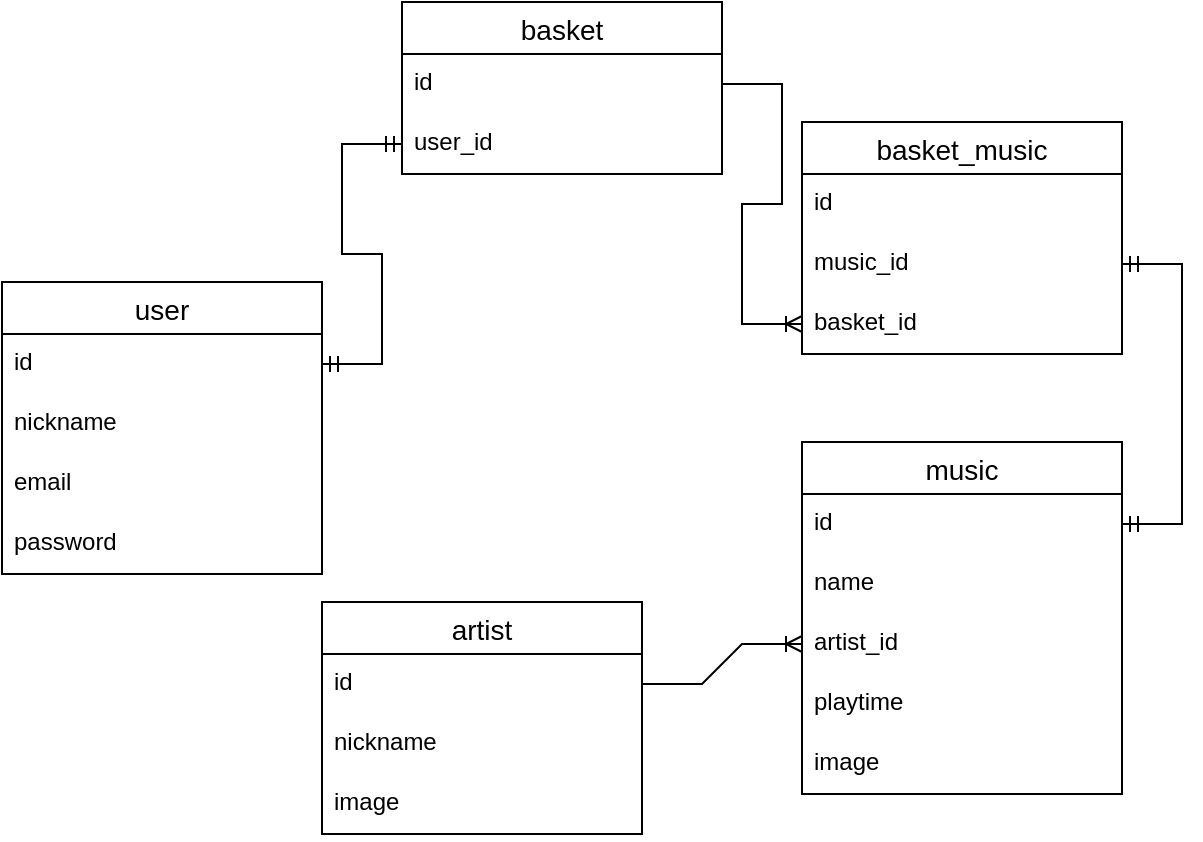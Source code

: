 <mxfile version="22.1.21" type="device" pages="3">
  <diagram name="ER-diagram" id="3unkZL-8IhZgpsCOazJp">
    <mxGraphModel dx="1674" dy="738" grid="1" gridSize="10" guides="1" tooltips="1" connect="1" arrows="1" fold="1" page="1" pageScale="1" pageWidth="827" pageHeight="1169" math="0" shadow="0">
      <root>
        <mxCell id="0" />
        <mxCell id="1" parent="0" />
        <mxCell id="4ZTIsbkgTzxM_MZQZ8D3-1" value="user" style="swimlane;fontStyle=0;childLayout=stackLayout;horizontal=1;startSize=26;horizontalStack=0;resizeParent=1;resizeParentMax=0;resizeLast=0;collapsible=1;marginBottom=0;align=center;fontSize=14;" vertex="1" parent="1">
          <mxGeometry x="80" y="200" width="160" height="146" as="geometry" />
        </mxCell>
        <mxCell id="4ZTIsbkgTzxM_MZQZ8D3-2" value="id" style="text;strokeColor=none;fillColor=none;spacingLeft=4;spacingRight=4;overflow=hidden;rotatable=0;points=[[0,0.5],[1,0.5]];portConstraint=eastwest;fontSize=12;whiteSpace=wrap;html=1;" vertex="1" parent="4ZTIsbkgTzxM_MZQZ8D3-1">
          <mxGeometry y="26" width="160" height="30" as="geometry" />
        </mxCell>
        <mxCell id="4ZTIsbkgTzxM_MZQZ8D3-3" value="nickname" style="text;strokeColor=none;fillColor=none;spacingLeft=4;spacingRight=4;overflow=hidden;rotatable=0;points=[[0,0.5],[1,0.5]];portConstraint=eastwest;fontSize=12;whiteSpace=wrap;html=1;" vertex="1" parent="4ZTIsbkgTzxM_MZQZ8D3-1">
          <mxGeometry y="56" width="160" height="30" as="geometry" />
        </mxCell>
        <mxCell id="4ZTIsbkgTzxM_MZQZ8D3-4" value="email" style="text;strokeColor=none;fillColor=none;spacingLeft=4;spacingRight=4;overflow=hidden;rotatable=0;points=[[0,0.5],[1,0.5]];portConstraint=eastwest;fontSize=12;whiteSpace=wrap;html=1;" vertex="1" parent="4ZTIsbkgTzxM_MZQZ8D3-1">
          <mxGeometry y="86" width="160" height="30" as="geometry" />
        </mxCell>
        <mxCell id="4ZTIsbkgTzxM_MZQZ8D3-5" value="password" style="text;strokeColor=none;fillColor=none;spacingLeft=4;spacingRight=4;overflow=hidden;rotatable=0;points=[[0,0.5],[1,0.5]];portConstraint=eastwest;fontSize=12;whiteSpace=wrap;html=1;" vertex="1" parent="4ZTIsbkgTzxM_MZQZ8D3-1">
          <mxGeometry y="116" width="160" height="30" as="geometry" />
        </mxCell>
        <mxCell id="4ZTIsbkgTzxM_MZQZ8D3-7" value="basket" style="swimlane;fontStyle=0;childLayout=stackLayout;horizontal=1;startSize=26;horizontalStack=0;resizeParent=1;resizeParentMax=0;resizeLast=0;collapsible=1;marginBottom=0;align=center;fontSize=14;" vertex="1" parent="1">
          <mxGeometry x="280" y="60" width="160" height="86" as="geometry" />
        </mxCell>
        <mxCell id="4ZTIsbkgTzxM_MZQZ8D3-8" value="id" style="text;strokeColor=none;fillColor=none;spacingLeft=4;spacingRight=4;overflow=hidden;rotatable=0;points=[[0,0.5],[1,0.5]];portConstraint=eastwest;fontSize=12;whiteSpace=wrap;html=1;" vertex="1" parent="4ZTIsbkgTzxM_MZQZ8D3-7">
          <mxGeometry y="26" width="160" height="30" as="geometry" />
        </mxCell>
        <mxCell id="4ZTIsbkgTzxM_MZQZ8D3-9" value="user_id" style="text;strokeColor=none;fillColor=none;spacingLeft=4;spacingRight=4;overflow=hidden;rotatable=0;points=[[0,0.5],[1,0.5]];portConstraint=eastwest;fontSize=12;whiteSpace=wrap;html=1;" vertex="1" parent="4ZTIsbkgTzxM_MZQZ8D3-7">
          <mxGeometry y="56" width="160" height="30" as="geometry" />
        </mxCell>
        <mxCell id="4ZTIsbkgTzxM_MZQZ8D3-12" value="basket_music" style="swimlane;fontStyle=0;childLayout=stackLayout;horizontal=1;startSize=26;horizontalStack=0;resizeParent=1;resizeParentMax=0;resizeLast=0;collapsible=1;marginBottom=0;align=center;fontSize=14;" vertex="1" parent="1">
          <mxGeometry x="480" y="120" width="160" height="116" as="geometry" />
        </mxCell>
        <mxCell id="4ZTIsbkgTzxM_MZQZ8D3-13" value="id" style="text;strokeColor=none;fillColor=none;spacingLeft=4;spacingRight=4;overflow=hidden;rotatable=0;points=[[0,0.5],[1,0.5]];portConstraint=eastwest;fontSize=12;whiteSpace=wrap;html=1;" vertex="1" parent="4ZTIsbkgTzxM_MZQZ8D3-12">
          <mxGeometry y="26" width="160" height="30" as="geometry" />
        </mxCell>
        <mxCell id="4ZTIsbkgTzxM_MZQZ8D3-14" value="music_id" style="text;strokeColor=none;fillColor=none;spacingLeft=4;spacingRight=4;overflow=hidden;rotatable=0;points=[[0,0.5],[1,0.5]];portConstraint=eastwest;fontSize=12;whiteSpace=wrap;html=1;" vertex="1" parent="4ZTIsbkgTzxM_MZQZ8D3-12">
          <mxGeometry y="56" width="160" height="30" as="geometry" />
        </mxCell>
        <mxCell id="4ZTIsbkgTzxM_MZQZ8D3-15" value="basket_id" style="text;strokeColor=none;fillColor=none;spacingLeft=4;spacingRight=4;overflow=hidden;rotatable=0;points=[[0,0.5],[1,0.5]];portConstraint=eastwest;fontSize=12;whiteSpace=wrap;html=1;" vertex="1" parent="4ZTIsbkgTzxM_MZQZ8D3-12">
          <mxGeometry y="86" width="160" height="30" as="geometry" />
        </mxCell>
        <mxCell id="4ZTIsbkgTzxM_MZQZ8D3-16" value="music" style="swimlane;fontStyle=0;childLayout=stackLayout;horizontal=1;startSize=26;horizontalStack=0;resizeParent=1;resizeParentMax=0;resizeLast=0;collapsible=1;marginBottom=0;align=center;fontSize=14;" vertex="1" parent="1">
          <mxGeometry x="480" y="280" width="160" height="176" as="geometry" />
        </mxCell>
        <mxCell id="4ZTIsbkgTzxM_MZQZ8D3-17" value="id" style="text;strokeColor=none;fillColor=none;spacingLeft=4;spacingRight=4;overflow=hidden;rotatable=0;points=[[0,0.5],[1,0.5]];portConstraint=eastwest;fontSize=12;whiteSpace=wrap;html=1;" vertex="1" parent="4ZTIsbkgTzxM_MZQZ8D3-16">
          <mxGeometry y="26" width="160" height="30" as="geometry" />
        </mxCell>
        <mxCell id="4ZTIsbkgTzxM_MZQZ8D3-18" value="name" style="text;strokeColor=none;fillColor=none;spacingLeft=4;spacingRight=4;overflow=hidden;rotatable=0;points=[[0,0.5],[1,0.5]];portConstraint=eastwest;fontSize=12;whiteSpace=wrap;html=1;" vertex="1" parent="4ZTIsbkgTzxM_MZQZ8D3-16">
          <mxGeometry y="56" width="160" height="30" as="geometry" />
        </mxCell>
        <mxCell id="4ZTIsbkgTzxM_MZQZ8D3-19" value="artist_id" style="text;strokeColor=none;fillColor=none;spacingLeft=4;spacingRight=4;overflow=hidden;rotatable=0;points=[[0,0.5],[1,0.5]];portConstraint=eastwest;fontSize=12;whiteSpace=wrap;html=1;" vertex="1" parent="4ZTIsbkgTzxM_MZQZ8D3-16">
          <mxGeometry y="86" width="160" height="30" as="geometry" />
        </mxCell>
        <mxCell id="4ZTIsbkgTzxM_MZQZ8D3-20" value="playtime" style="text;strokeColor=none;fillColor=none;spacingLeft=4;spacingRight=4;overflow=hidden;rotatable=0;points=[[0,0.5],[1,0.5]];portConstraint=eastwest;fontSize=12;whiteSpace=wrap;html=1;" vertex="1" parent="4ZTIsbkgTzxM_MZQZ8D3-16">
          <mxGeometry y="116" width="160" height="30" as="geometry" />
        </mxCell>
        <mxCell id="4ZTIsbkgTzxM_MZQZ8D3-21" value="image" style="text;strokeColor=none;fillColor=none;spacingLeft=4;spacingRight=4;overflow=hidden;rotatable=0;points=[[0,0.5],[1,0.5]];portConstraint=eastwest;fontSize=12;whiteSpace=wrap;html=1;" vertex="1" parent="4ZTIsbkgTzxM_MZQZ8D3-16">
          <mxGeometry y="146" width="160" height="30" as="geometry" />
        </mxCell>
        <mxCell id="4ZTIsbkgTzxM_MZQZ8D3-22" value="artist" style="swimlane;fontStyle=0;childLayout=stackLayout;horizontal=1;startSize=26;horizontalStack=0;resizeParent=1;resizeParentMax=0;resizeLast=0;collapsible=1;marginBottom=0;align=center;fontSize=14;" vertex="1" parent="1">
          <mxGeometry x="240" y="360" width="160" height="116" as="geometry" />
        </mxCell>
        <mxCell id="4ZTIsbkgTzxM_MZQZ8D3-23" value="id" style="text;strokeColor=none;fillColor=none;spacingLeft=4;spacingRight=4;overflow=hidden;rotatable=0;points=[[0,0.5],[1,0.5]];portConstraint=eastwest;fontSize=12;whiteSpace=wrap;html=1;" vertex="1" parent="4ZTIsbkgTzxM_MZQZ8D3-22">
          <mxGeometry y="26" width="160" height="30" as="geometry" />
        </mxCell>
        <mxCell id="4ZTIsbkgTzxM_MZQZ8D3-24" value="nickname" style="text;strokeColor=none;fillColor=none;spacingLeft=4;spacingRight=4;overflow=hidden;rotatable=0;points=[[0,0.5],[1,0.5]];portConstraint=eastwest;fontSize=12;whiteSpace=wrap;html=1;" vertex="1" parent="4ZTIsbkgTzxM_MZQZ8D3-22">
          <mxGeometry y="56" width="160" height="30" as="geometry" />
        </mxCell>
        <mxCell id="4ZTIsbkgTzxM_MZQZ8D3-27" value="image" style="text;strokeColor=none;fillColor=none;spacingLeft=4;spacingRight=4;overflow=hidden;rotatable=0;points=[[0,0.5],[1,0.5]];portConstraint=eastwest;fontSize=12;whiteSpace=wrap;html=1;" vertex="1" parent="4ZTIsbkgTzxM_MZQZ8D3-22">
          <mxGeometry y="86" width="160" height="30" as="geometry" />
        </mxCell>
        <mxCell id="4ZTIsbkgTzxM_MZQZ8D3-28" value="" style="edgeStyle=entityRelationEdgeStyle;fontSize=12;html=1;endArrow=ERoneToMany;rounded=0;exitX=1;exitY=0.5;exitDx=0;exitDy=0;entryX=0;entryY=0.5;entryDx=0;entryDy=0;" edge="1" parent="1" source="4ZTIsbkgTzxM_MZQZ8D3-8" target="4ZTIsbkgTzxM_MZQZ8D3-15">
          <mxGeometry width="100" height="100" relative="1" as="geometry">
            <mxPoint x="490" y="230" as="sourcePoint" />
            <mxPoint x="780" y="429" as="targetPoint" />
          </mxGeometry>
        </mxCell>
        <mxCell id="4ZTIsbkgTzxM_MZQZ8D3-29" value="" style="edgeStyle=entityRelationEdgeStyle;fontSize=12;html=1;endArrow=ERmandOne;startArrow=ERmandOne;rounded=0;exitX=1;exitY=0.5;exitDx=0;exitDy=0;entryX=0;entryY=0.5;entryDx=0;entryDy=0;" edge="1" parent="1" source="4ZTIsbkgTzxM_MZQZ8D3-2" target="4ZTIsbkgTzxM_MZQZ8D3-9">
          <mxGeometry width="100" height="100" relative="1" as="geometry">
            <mxPoint x="490" y="440" as="sourcePoint" />
            <mxPoint x="590" y="340" as="targetPoint" />
          </mxGeometry>
        </mxCell>
        <mxCell id="4ZTIsbkgTzxM_MZQZ8D3-30" value="" style="edgeStyle=entityRelationEdgeStyle;fontSize=12;html=1;endArrow=ERmandOne;startArrow=ERmandOne;rounded=0;entryX=1;entryY=0.5;entryDx=0;entryDy=0;exitX=1;exitY=0.5;exitDx=0;exitDy=0;" edge="1" parent="1" source="4ZTIsbkgTzxM_MZQZ8D3-14" target="4ZTIsbkgTzxM_MZQZ8D3-17">
          <mxGeometry width="100" height="100" relative="1" as="geometry">
            <mxPoint x="760" y="216" as="sourcePoint" />
            <mxPoint x="700" y="386" as="targetPoint" />
            <Array as="points">
              <mxPoint x="740" y="200" />
              <mxPoint x="750" y="260" />
              <mxPoint x="740" y="280" />
            </Array>
          </mxGeometry>
        </mxCell>
        <mxCell id="4ZTIsbkgTzxM_MZQZ8D3-31" value="" style="edgeStyle=entityRelationEdgeStyle;fontSize=12;html=1;endArrow=ERoneToMany;rounded=0;entryX=0;entryY=0.5;entryDx=0;entryDy=0;exitX=1;exitY=0.5;exitDx=0;exitDy=0;" edge="1" parent="1" source="4ZTIsbkgTzxM_MZQZ8D3-23" target="4ZTIsbkgTzxM_MZQZ8D3-19">
          <mxGeometry width="100" height="100" relative="1" as="geometry">
            <mxPoint x="660" y="401" as="sourcePoint" />
            <mxPoint x="980" y="330" as="targetPoint" />
            <Array as="points">
              <mxPoint x="750" y="401" />
            </Array>
          </mxGeometry>
        </mxCell>
      </root>
    </mxGraphModel>
  </diagram>
  <diagram id="UYemMXuONDXSj_i-Nms_" name="precedent-diagram">
    <mxGraphModel dx="1674" dy="738" grid="1" gridSize="10" guides="1" tooltips="1" connect="1" arrows="1" fold="1" page="1" pageScale="1" pageWidth="827" pageHeight="1169" math="0" shadow="0">
      <root>
        <mxCell id="0" />
        <mxCell id="1" parent="0" />
        <mxCell id="MokJgAS2inkRd8FsbbxW-1" value="Listener" style="shape=umlActor;verticalLabelPosition=bottom;verticalAlign=top;html=1;outlineConnect=0;" vertex="1" parent="1">
          <mxGeometry x="60" y="250" width="30" height="60" as="geometry" />
        </mxCell>
        <mxCell id="MokJgAS2inkRd8FsbbxW-4" value="" style="rounded=0;whiteSpace=wrap;html=1;" vertex="1" parent="1">
          <mxGeometry x="120" y="40" width="600" height="560" as="geometry" />
        </mxCell>
        <mxCell id="MokJgAS2inkRd8FsbbxW-5" value="Музыкальная площадка" style="text;html=1;strokeColor=none;fillColor=none;align=center;verticalAlign=middle;whiteSpace=wrap;rounded=0;" vertex="1" parent="1">
          <mxGeometry x="140" y="50" width="60" height="30" as="geometry" />
        </mxCell>
        <mxCell id="MokJgAS2inkRd8FsbbxW-6" value="Регистрация" style="ellipse;whiteSpace=wrap;html=1;" vertex="1" parent="1">
          <mxGeometry x="160" y="250" width="80" height="40" as="geometry" />
        </mxCell>
        <mxCell id="MokJgAS2inkRd8FsbbxW-7" value="" style="endArrow=classic;html=1;rounded=0;entryX=0;entryY=0.5;entryDx=0;entryDy=0;exitX=1;exitY=0.333;exitDx=0;exitDy=0;exitPerimeter=0;" edge="1" parent="1" source="MokJgAS2inkRd8FsbbxW-1" target="MokJgAS2inkRd8FsbbxW-6">
          <mxGeometry width="50" height="50" relative="1" as="geometry">
            <mxPoint x="410" y="480" as="sourcePoint" />
            <mxPoint x="460" y="430" as="targetPoint" />
          </mxGeometry>
        </mxCell>
        <mxCell id="MokJgAS2inkRd8FsbbxW-8" value="Авторизация" style="ellipse;whiteSpace=wrap;html=1;" vertex="1" parent="1">
          <mxGeometry x="300" y="250" width="80" height="40" as="geometry" />
        </mxCell>
        <mxCell id="MokJgAS2inkRd8FsbbxW-10" value="" style="endArrow=none;dashed=1;html=1;rounded=0;entryX=0;entryY=0.5;entryDx=0;entryDy=0;exitX=1;exitY=0.5;exitDx=0;exitDy=0;" edge="1" parent="1" source="MokJgAS2inkRd8FsbbxW-6" target="MokJgAS2inkRd8FsbbxW-8">
          <mxGeometry width="50" height="50" relative="1" as="geometry">
            <mxPoint x="410" y="480" as="sourcePoint" />
            <mxPoint x="460" y="430" as="targetPoint" />
          </mxGeometry>
        </mxCell>
        <mxCell id="MokJgAS2inkRd8FsbbxW-11" value="Расширить" style="text;html=1;strokeColor=none;fillColor=none;align=center;verticalAlign=middle;whiteSpace=wrap;rounded=0;" vertex="1" parent="1">
          <mxGeometry x="240" y="240" width="60" height="30" as="geometry" />
        </mxCell>
        <mxCell id="MokJgAS2inkRd8FsbbxW-12" value="Просмотр списка музыки" style="ellipse;whiteSpace=wrap;html=1;" vertex="1" parent="1">
          <mxGeometry x="440" y="240" width="110" height="60" as="geometry" />
        </mxCell>
        <mxCell id="MokJgAS2inkRd8FsbbxW-13" value="" style="endArrow=none;dashed=1;html=1;rounded=0;entryX=0;entryY=0.5;entryDx=0;entryDy=0;exitX=1;exitY=0.5;exitDx=0;exitDy=0;" edge="1" parent="1" source="MokJgAS2inkRd8FsbbxW-8" target="MokJgAS2inkRd8FsbbxW-12">
          <mxGeometry width="50" height="50" relative="1" as="geometry">
            <mxPoint x="320" y="410" as="sourcePoint" />
            <mxPoint x="370" y="360" as="targetPoint" />
          </mxGeometry>
        </mxCell>
        <mxCell id="MokJgAS2inkRd8FsbbxW-14" value="Расширить" style="text;html=1;strokeColor=none;fillColor=none;align=center;verticalAlign=middle;whiteSpace=wrap;rounded=0;" vertex="1" parent="1">
          <mxGeometry x="380" y="240" width="60" height="30" as="geometry" />
        </mxCell>
        <mxCell id="MokJgAS2inkRd8FsbbxW-15" value="" style="endArrow=none;dashed=1;html=1;rounded=0;exitX=1;exitY=0.5;exitDx=0;exitDy=0;entryX=0;entryY=0.5;entryDx=0;entryDy=0;" edge="1" parent="1" source="MokJgAS2inkRd8FsbbxW-12" target="MokJgAS2inkRd8FsbbxW-16">
          <mxGeometry width="50" height="50" relative="1" as="geometry">
            <mxPoint x="410" y="480" as="sourcePoint" />
            <mxPoint x="460" y="430" as="targetPoint" />
          </mxGeometry>
        </mxCell>
        <mxCell id="MokJgAS2inkRd8FsbbxW-16" value="Добавление/удаление музыки в список" style="ellipse;whiteSpace=wrap;html=1;" vertex="1" parent="1">
          <mxGeometry x="590" y="190" width="110" height="60" as="geometry" />
        </mxCell>
        <mxCell id="MokJgAS2inkRd8FsbbxW-17" value="Прослушивание музыки" style="ellipse;whiteSpace=wrap;html=1;" vertex="1" parent="1">
          <mxGeometry x="590" y="290" width="110" height="60" as="geometry" />
        </mxCell>
        <mxCell id="MokJgAS2inkRd8FsbbxW-18" value="" style="endArrow=none;dashed=1;html=1;rounded=0;entryX=0;entryY=0.5;entryDx=0;entryDy=0;exitX=1;exitY=0.5;exitDx=0;exitDy=0;" edge="1" parent="1" source="MokJgAS2inkRd8FsbbxW-12" target="MokJgAS2inkRd8FsbbxW-17">
          <mxGeometry width="50" height="50" relative="1" as="geometry">
            <mxPoint x="500" y="390" as="sourcePoint" />
            <mxPoint x="550" y="340" as="targetPoint" />
          </mxGeometry>
        </mxCell>
        <mxCell id="MokJgAS2inkRd8FsbbxW-19" value="Включить" style="text;html=1;strokeColor=none;fillColor=none;align=center;verticalAlign=middle;whiteSpace=wrap;rounded=0;rotation=-50;" vertex="1" parent="1">
          <mxGeometry x="530" y="210" width="60" height="30" as="geometry" />
        </mxCell>
        <mxCell id="MokJgAS2inkRd8FsbbxW-20" value="Включить" style="text;html=1;strokeColor=none;fillColor=none;align=center;verticalAlign=middle;whiteSpace=wrap;rounded=0;rotation=45;" vertex="1" parent="1">
          <mxGeometry x="530" y="300" width="60" height="30" as="geometry" />
        </mxCell>
        <mxCell id="YRQNlSUlG4pb1wTwMBF4-1" value="Administrator" style="shape=umlActor;verticalLabelPosition=bottom;verticalAlign=top;html=1;outlineConnect=0;" vertex="1" parent="1">
          <mxGeometry x="60" y="400" width="30" height="60" as="geometry" />
        </mxCell>
        <mxCell id="YRQNlSUlG4pb1wTwMBF4-2" value="Просмотр списка пользователей" style="ellipse;whiteSpace=wrap;html=1;" vertex="1" parent="1">
          <mxGeometry x="160" y="400" width="130" height="40" as="geometry" />
        </mxCell>
        <mxCell id="YRQNlSUlG4pb1wTwMBF4-3" value="" style="endArrow=classic;html=1;rounded=0;exitX=1;exitY=0.333;exitDx=0;exitDy=0;exitPerimeter=0;entryX=0;entryY=0.5;entryDx=0;entryDy=0;" edge="1" parent="1" source="YRQNlSUlG4pb1wTwMBF4-1" target="YRQNlSUlG4pb1wTwMBF4-2">
          <mxGeometry width="50" height="50" relative="1" as="geometry">
            <mxPoint x="290" y="460" as="sourcePoint" />
            <mxPoint x="340" y="410" as="targetPoint" />
          </mxGeometry>
        </mxCell>
        <mxCell id="YRQNlSUlG4pb1wTwMBF4-4" value="Удаление пользователя" style="ellipse;whiteSpace=wrap;html=1;" vertex="1" parent="1">
          <mxGeometry x="349" y="400" width="130" height="40" as="geometry" />
        </mxCell>
        <mxCell id="YRQNlSUlG4pb1wTwMBF4-5" value="Заявка на удаление профиля" style="ellipse;whiteSpace=wrap;html=1;" vertex="1" parent="1">
          <mxGeometry x="150" y="155" width="130" height="55" as="geometry" />
        </mxCell>
        <mxCell id="YRQNlSUlG4pb1wTwMBF4-6" value="" style="endArrow=classic;html=1;rounded=0;entryX=0;entryY=1;entryDx=0;entryDy=0;exitX=1;exitY=0.333;exitDx=0;exitDy=0;exitPerimeter=0;" edge="1" parent="1" source="MokJgAS2inkRd8FsbbxW-1" target="YRQNlSUlG4pb1wTwMBF4-5">
          <mxGeometry width="50" height="50" relative="1" as="geometry">
            <mxPoint x="110" y="260" as="sourcePoint" />
            <mxPoint x="160" y="210" as="targetPoint" />
          </mxGeometry>
        </mxCell>
        <mxCell id="YRQNlSUlG4pb1wTwMBF4-7" value="" style="endArrow=none;dashed=1;html=1;rounded=0;entryX=0;entryY=0.5;entryDx=0;entryDy=0;exitX=1;exitY=0.5;exitDx=0;exitDy=0;" edge="1" parent="1" source="YRQNlSUlG4pb1wTwMBF4-2" target="YRQNlSUlG4pb1wTwMBF4-4">
          <mxGeometry width="50" height="50" relative="1" as="geometry">
            <mxPoint x="310" y="390" as="sourcePoint" />
            <mxPoint x="360" y="340" as="targetPoint" />
          </mxGeometry>
        </mxCell>
        <mxCell id="YRQNlSUlG4pb1wTwMBF4-8" value="Расширить" style="text;html=1;strokeColor=none;fillColor=none;align=center;verticalAlign=middle;whiteSpace=wrap;rounded=0;" vertex="1" parent="1">
          <mxGeometry x="290" y="390" width="60" height="30" as="geometry" />
        </mxCell>
      </root>
    </mxGraphModel>
  </diagram>
  <diagram id="p2F7No846KJ3SsVa_hmK" name="UML-diagram">
    <mxGraphModel dx="1762" dy="777" grid="1" gridSize="10" guides="1" tooltips="1" connect="1" arrows="1" fold="1" page="1" pageScale="1" pageWidth="827" pageHeight="1169" math="0" shadow="0">
      <root>
        <mxCell id="0" />
        <mxCell id="1" parent="0" />
        <mxCell id="WvaaAZEupIQ5sP4nVH1I-1" value="" style="endArrow=none;html=1;rounded=0;" edge="1" parent="1">
          <mxGeometry width="50" height="50" relative="1" as="geometry">
            <mxPoint x="280" y="720" as="sourcePoint" />
            <mxPoint x="280" y="80" as="targetPoint" />
          </mxGeometry>
        </mxCell>
        <mxCell id="WvaaAZEupIQ5sP4nVH1I-2" value="" style="endArrow=none;html=1;rounded=0;" edge="1" parent="1">
          <mxGeometry width="50" height="50" relative="1" as="geometry">
            <mxPoint x="560" y="720" as="sourcePoint" />
            <mxPoint x="560" y="80" as="targetPoint" />
          </mxGeometry>
        </mxCell>
        <mxCell id="WvaaAZEupIQ5sP4nVH1I-3" value="" style="endArrow=none;html=1;rounded=0;" edge="1" parent="1">
          <mxGeometry width="50" height="50" relative="1" as="geometry">
            <mxPoint x="800" y="80" as="sourcePoint" />
            <mxPoint x="40" y="80" as="targetPoint" />
          </mxGeometry>
        </mxCell>
        <mxCell id="WvaaAZEupIQ5sP4nVH1I-4" value="" style="endArrow=none;html=1;rounded=0;" edge="1" parent="1">
          <mxGeometry width="50" height="50" relative="1" as="geometry">
            <mxPoint x="800" y="120" as="sourcePoint" />
            <mxPoint x="40" y="120" as="targetPoint" />
          </mxGeometry>
        </mxCell>
        <mxCell id="WvaaAZEupIQ5sP4nVH1I-5" value="Гость" style="text;html=1;strokeColor=none;fillColor=none;align=center;verticalAlign=middle;whiteSpace=wrap;rounded=0;" vertex="1" parent="1">
          <mxGeometry x="130" y="80" width="60" height="30" as="geometry" />
        </mxCell>
        <mxCell id="WvaaAZEupIQ5sP4nVH1I-6" value="Система" style="text;html=1;strokeColor=none;fillColor=none;align=center;verticalAlign=middle;whiteSpace=wrap;rounded=0;" vertex="1" parent="1">
          <mxGeometry x="390" y="80" width="60" height="30" as="geometry" />
        </mxCell>
        <mxCell id="WvaaAZEupIQ5sP4nVH1I-7" value="Пользователь" style="text;html=1;strokeColor=none;fillColor=none;align=center;verticalAlign=middle;whiteSpace=wrap;rounded=0;" vertex="1" parent="1">
          <mxGeometry x="650" y="80" width="60" height="30" as="geometry" />
        </mxCell>
        <mxCell id="WvaaAZEupIQ5sP4nVH1I-8" value="" style="ellipse;whiteSpace=wrap;html=1;aspect=fixed;fillColor=#000000;" vertex="1" parent="1">
          <mxGeometry x="120" y="160" width="40" height="40" as="geometry" />
        </mxCell>
        <mxCell id="WvaaAZEupIQ5sP4nVH1I-9" value="" style="endArrow=classic;html=1;rounded=0;exitX=0.5;exitY=1;exitDx=0;exitDy=0;" edge="1" parent="1" source="WvaaAZEupIQ5sP4nVH1I-8">
          <mxGeometry width="50" height="50" relative="1" as="geometry">
            <mxPoint x="140" y="310" as="sourcePoint" />
            <mxPoint x="140" y="240" as="targetPoint" />
          </mxGeometry>
        </mxCell>
        <mxCell id="WvaaAZEupIQ5sP4nVH1I-12" value="Зарегистрирован" style="rhombus;whiteSpace=wrap;html=1;" vertex="1" parent="1">
          <mxGeometry x="75" y="320" width="130" height="50" as="geometry" />
        </mxCell>
        <mxCell id="WvaaAZEupIQ5sP4nVH1I-13" value="" style="endArrow=classic;html=1;rounded=0;exitX=1;exitY=0.5;exitDx=0;exitDy=0;entryX=0.5;entryY=0;entryDx=0;entryDy=0;" edge="1" parent="1" source="WvaaAZEupIQ5sP4nVH1I-12" target="WvaaAZEupIQ5sP4nVH1I-22">
          <mxGeometry width="50" height="50" relative="1" as="geometry">
            <mxPoint x="390" y="490" as="sourcePoint" />
            <mxPoint x="600" y="345" as="targetPoint" />
            <Array as="points">
              <mxPoint x="520" y="345" />
            </Array>
          </mxGeometry>
        </mxCell>
        <mxCell id="WvaaAZEupIQ5sP4nVH1I-14" value="+" style="text;html=1;strokeColor=none;fillColor=none;align=center;verticalAlign=middle;whiteSpace=wrap;rounded=0;" vertex="1" parent="1">
          <mxGeometry x="190" y="320" width="60" height="30" as="geometry" />
        </mxCell>
        <mxCell id="WvaaAZEupIQ5sP4nVH1I-15" value="-" style="text;html=1;strokeColor=none;fillColor=none;align=center;verticalAlign=middle;whiteSpace=wrap;rounded=0;" vertex="1" parent="1">
          <mxGeometry x="90" y="360" width="60" height="30" as="geometry" />
        </mxCell>
        <mxCell id="WvaaAZEupIQ5sP4nVH1I-16" value="Просмотр превью-страницы" style="rounded=0;whiteSpace=wrap;html=1;" vertex="1" parent="1">
          <mxGeometry x="80" y="240" width="120" height="40" as="geometry" />
        </mxCell>
        <mxCell id="WvaaAZEupIQ5sP4nVH1I-17" value="" style="endArrow=classic;html=1;rounded=0;exitX=0.5;exitY=1;exitDx=0;exitDy=0;entryX=0.5;entryY=0;entryDx=0;entryDy=0;" edge="1" parent="1" source="WvaaAZEupIQ5sP4nVH1I-16" target="WvaaAZEupIQ5sP4nVH1I-12">
          <mxGeometry width="50" height="50" relative="1" as="geometry">
            <mxPoint x="150" y="210" as="sourcePoint" />
            <mxPoint x="150" y="250" as="targetPoint" />
          </mxGeometry>
        </mxCell>
        <mxCell id="WvaaAZEupIQ5sP4nVH1I-18" value="" style="endArrow=classic;html=1;rounded=0;exitX=0.5;exitY=1;exitDx=0;exitDy=0;entryX=0;entryY=0.5;entryDx=0;entryDy=0;" edge="1" parent="1" source="WvaaAZEupIQ5sP4nVH1I-12" target="WvaaAZEupIQ5sP4nVH1I-21">
          <mxGeometry width="50" height="50" relative="1" as="geometry">
            <mxPoint x="200" y="400" as="sourcePoint" />
            <mxPoint x="320" y="440" as="targetPoint" />
            <Array as="points">
              <mxPoint x="140" y="410" />
            </Array>
          </mxGeometry>
        </mxCell>
        <mxCell id="WvaaAZEupIQ5sP4nVH1I-20" value="Авторизация" style="rounded=0;whiteSpace=wrap;html=1;" vertex="1" parent="1">
          <mxGeometry x="420" y="480" width="120" height="40" as="geometry" />
        </mxCell>
        <mxCell id="WvaaAZEupIQ5sP4nVH1I-21" value="Регистрация" style="rounded=0;whiteSpace=wrap;html=1;" vertex="1" parent="1">
          <mxGeometry x="320" y="388.75" width="120" height="40" as="geometry" />
        </mxCell>
        <mxCell id="WvaaAZEupIQ5sP4nVH1I-22" value="" style="rhombus;whiteSpace=wrap;html=1;" vertex="1" parent="1">
          <mxGeometry x="500" y="387.5" width="40" height="42.5" as="geometry" />
        </mxCell>
        <mxCell id="WvaaAZEupIQ5sP4nVH1I-23" value="" style="endArrow=classic;html=1;rounded=0;exitX=1;exitY=0.5;exitDx=0;exitDy=0;entryX=0;entryY=0.5;entryDx=0;entryDy=0;" edge="1" parent="1" source="WvaaAZEupIQ5sP4nVH1I-21" target="WvaaAZEupIQ5sP4nVH1I-22">
          <mxGeometry width="50" height="50" relative="1" as="geometry">
            <mxPoint x="390" y="410" as="sourcePoint" />
            <mxPoint x="440" y="360" as="targetPoint" />
          </mxGeometry>
        </mxCell>
        <mxCell id="WvaaAZEupIQ5sP4nVH1I-24" value="" style="endArrow=classic;html=1;rounded=0;entryX=0.5;entryY=0;entryDx=0;entryDy=0;exitX=0.5;exitY=1;exitDx=0;exitDy=0;" edge="1" parent="1" source="WvaaAZEupIQ5sP4nVH1I-22" target="WvaaAZEupIQ5sP4nVH1I-20">
          <mxGeometry width="50" height="50" relative="1" as="geometry">
            <mxPoint x="510" y="430" as="sourcePoint" />
            <mxPoint x="390" y="571.25" as="targetPoint" />
            <Array as="points">
              <mxPoint x="520" y="450" />
              <mxPoint x="480" y="450" />
            </Array>
          </mxGeometry>
        </mxCell>
        <mxCell id="WvaaAZEupIQ5sP4nVH1I-26" value="Прослушивание музыки" style="rounded=0;whiteSpace=wrap;html=1;" vertex="1" parent="1">
          <mxGeometry x="640" y="530" width="120" height="40" as="geometry" />
        </mxCell>
        <mxCell id="WvaaAZEupIQ5sP4nVH1I-27" value="" style="endArrow=classic;html=1;rounded=0;exitX=0.5;exitY=1;exitDx=0;exitDy=0;" edge="1" parent="1" source="WvaaAZEupIQ5sP4nVH1I-26">
          <mxGeometry width="50" height="50" relative="1" as="geometry">
            <mxPoint x="710" y="705" as="sourcePoint" />
            <mxPoint x="700" y="630" as="targetPoint" />
          </mxGeometry>
        </mxCell>
        <mxCell id="WvaaAZEupIQ5sP4nVH1I-30" value="" style="ellipse;whiteSpace=wrap;html=1;aspect=fixed;fillColor=#000000;" vertex="1" parent="1">
          <mxGeometry x="680" y="600" width="40" height="40" as="geometry" />
        </mxCell>
        <mxCell id="WvaaAZEupIQ5sP4nVH1I-31" value="&lt;b&gt;Действие:&lt;/b&gt; &lt;i&gt;начать прослушивание музыки&lt;/i&gt;" style="text;html=1;strokeColor=none;fillColor=none;align=center;verticalAlign=middle;whiteSpace=wrap;rounded=0;" vertex="1" parent="1">
          <mxGeometry x="40" y="40" width="250" height="30" as="geometry" />
        </mxCell>
        <mxCell id="CUb6NvHl5_29-r1qNCvc-1" value="" style="endArrow=none;html=1;rounded=0;" edge="1" parent="1">
          <mxGeometry width="50" height="50" relative="1" as="geometry">
            <mxPoint x="1600" y="80" as="sourcePoint" />
            <mxPoint x="840" y="80" as="targetPoint" />
          </mxGeometry>
        </mxCell>
        <mxCell id="CUb6NvHl5_29-r1qNCvc-2" value="" style="endArrow=none;html=1;rounded=0;" edge="1" parent="1">
          <mxGeometry width="50" height="50" relative="1" as="geometry">
            <mxPoint x="1600" y="120" as="sourcePoint" />
            <mxPoint x="840" y="120" as="targetPoint" />
          </mxGeometry>
        </mxCell>
        <mxCell id="CUb6NvHl5_29-r1qNCvc-3" value="Администратор" style="text;html=1;strokeColor=none;fillColor=none;align=center;verticalAlign=middle;whiteSpace=wrap;rounded=0;" vertex="1" parent="1">
          <mxGeometry x="930" y="80" width="60" height="30" as="geometry" />
        </mxCell>
        <mxCell id="CUb6NvHl5_29-r1qNCvc-4" value="Система" style="text;html=1;strokeColor=none;fillColor=none;align=center;verticalAlign=middle;whiteSpace=wrap;rounded=0;" vertex="1" parent="1">
          <mxGeometry x="1190" y="80" width="60" height="30" as="geometry" />
        </mxCell>
        <mxCell id="CUb6NvHl5_29-r1qNCvc-6" value="&lt;b&gt;Действие:&lt;/b&gt;&amp;nbsp;&lt;i&gt;удаление пользователя администратором&lt;/i&gt;" style="text;html=1;strokeColor=none;fillColor=none;align=center;verticalAlign=middle;whiteSpace=wrap;rounded=0;" vertex="1" parent="1">
          <mxGeometry x="840" y="40" width="320" height="30" as="geometry" />
        </mxCell>
        <mxCell id="CUb6NvHl5_29-r1qNCvc-7" value="" style="endArrow=none;html=1;rounded=0;" edge="1" parent="1">
          <mxGeometry width="50" height="50" relative="1" as="geometry">
            <mxPoint x="1079.5" y="720" as="sourcePoint" />
            <mxPoint x="1079.5" y="80" as="targetPoint" />
          </mxGeometry>
        </mxCell>
        <mxCell id="CUb6NvHl5_29-r1qNCvc-8" value="" style="endArrow=none;html=1;rounded=0;" edge="1" parent="1">
          <mxGeometry width="50" height="50" relative="1" as="geometry">
            <mxPoint x="1359.5" y="720" as="sourcePoint" />
            <mxPoint x="1359.5" y="80" as="targetPoint" />
          </mxGeometry>
        </mxCell>
        <mxCell id="CUb6NvHl5_29-r1qNCvc-9" value="" style="ellipse;whiteSpace=wrap;html=1;aspect=fixed;fillColor=#000000;" vertex="1" parent="1">
          <mxGeometry x="1460" y="160" width="40" height="40" as="geometry" />
        </mxCell>
        <mxCell id="CUb6NvHl5_29-r1qNCvc-10" value="" style="endArrow=classic;html=1;rounded=0;exitX=0.5;exitY=1;exitDx=0;exitDy=0;entryX=0.5;entryY=0;entryDx=0;entryDy=0;" edge="1" parent="1" source="CUb6NvHl5_29-r1qNCvc-9" target="CUb6NvHl5_29-r1qNCvc-21">
          <mxGeometry width="50" height="50" relative="1" as="geometry">
            <mxPoint x="1520.5" y="200" as="sourcePoint" />
            <mxPoint x="1520" y="240" as="targetPoint" />
          </mxGeometry>
        </mxCell>
        <mxCell id="CUb6NvHl5_29-r1qNCvc-11" value="Оставление заявки на удаление" style="rounded=0;whiteSpace=wrap;html=1;" vertex="1" parent="1">
          <mxGeometry x="1420" y="320" width="120" height="40" as="geometry" />
        </mxCell>
        <mxCell id="CUb6NvHl5_29-r1qNCvc-12" value="Пользователь" style="text;html=1;strokeColor=none;fillColor=none;align=center;verticalAlign=middle;whiteSpace=wrap;rounded=0;" vertex="1" parent="1">
          <mxGeometry x="1450" y="80" width="60" height="30" as="geometry" />
        </mxCell>
        <mxCell id="CUb6NvHl5_29-r1qNCvc-14" value="Указание на пользователя в панели администратора" style="rounded=0;whiteSpace=wrap;html=1;" vertex="1" parent="1">
          <mxGeometry x="1120" y="480" width="200" height="40" as="geometry" />
        </mxCell>
        <mxCell id="CUb6NvHl5_29-r1qNCvc-15" value="" style="endArrow=classic;html=1;rounded=0;exitX=0;exitY=0.5;exitDx=0;exitDy=0;entryX=1;entryY=0.5;entryDx=0;entryDy=0;" edge="1" parent="1" source="CUb6NvHl5_29-r1qNCvc-14" target="CUb6NvHl5_29-r1qNCvc-16">
          <mxGeometry width="50" height="50" relative="1" as="geometry">
            <mxPoint x="870" y="470" as="sourcePoint" />
            <mxPoint x="1040" y="440" as="targetPoint" />
          </mxGeometry>
        </mxCell>
        <mxCell id="CUb6NvHl5_29-r1qNCvc-16" value="Удаление аккаунта" style="rounded=0;whiteSpace=wrap;html=1;" vertex="1" parent="1">
          <mxGeometry x="880" y="480" width="120" height="40" as="geometry" />
        </mxCell>
        <mxCell id="CUb6NvHl5_29-r1qNCvc-17" value="" style="endArrow=classic;html=1;rounded=0;exitX=0.5;exitY=1;exitDx=0;exitDy=0;entryX=0.5;entryY=0;entryDx=0;entryDy=0;" edge="1" parent="1" source="CUb6NvHl5_29-r1qNCvc-16" target="CUb6NvHl5_29-r1qNCvc-18">
          <mxGeometry width="50" height="50" relative="1" as="geometry">
            <mxPoint x="915" y="665" as="sourcePoint" />
            <mxPoint x="940" y="580" as="targetPoint" />
          </mxGeometry>
        </mxCell>
        <mxCell id="CUb6NvHl5_29-r1qNCvc-18" value="" style="ellipse;whiteSpace=wrap;html=1;aspect=fixed;fillColor=#000000;" vertex="1" parent="1">
          <mxGeometry x="920" y="540" width="40" height="40" as="geometry" />
        </mxCell>
        <mxCell id="CUb6NvHl5_29-r1qNCvc-19" value="" style="endArrow=classic;html=1;rounded=0;exitX=0.5;exitY=1;exitDx=0;exitDy=0;entryX=0.5;entryY=0;entryDx=0;entryDy=0;" edge="1" parent="1" source="CUb6NvHl5_29-r1qNCvc-11" target="CUb6NvHl5_29-r1qNCvc-20">
          <mxGeometry width="50" height="50" relative="1" as="geometry">
            <mxPoint x="1440" y="530" as="sourcePoint" />
            <mxPoint x="1480" y="400" as="targetPoint" />
          </mxGeometry>
        </mxCell>
        <mxCell id="CUb6NvHl5_29-r1qNCvc-20" value="Подтверждение удаления" style="rhombus;whiteSpace=wrap;html=1;" vertex="1" parent="1">
          <mxGeometry x="1410" y="400" width="140" height="60" as="geometry" />
        </mxCell>
        <mxCell id="CUb6NvHl5_29-r1qNCvc-21" value="Открытие вкладки настройки" style="rounded=0;whiteSpace=wrap;html=1;" vertex="1" parent="1">
          <mxGeometry x="1420" y="240" width="120" height="40" as="geometry" />
        </mxCell>
        <mxCell id="CUb6NvHl5_29-r1qNCvc-22" value="" style="endArrow=classic;html=1;rounded=0;exitX=0.5;exitY=1;exitDx=0;exitDy=0;entryX=0.5;entryY=0;entryDx=0;entryDy=0;" edge="1" parent="1" source="CUb6NvHl5_29-r1qNCvc-21" target="CUb6NvHl5_29-r1qNCvc-11">
          <mxGeometry width="50" height="50" relative="1" as="geometry">
            <mxPoint x="1560" y="290" as="sourcePoint" />
            <mxPoint x="1560" y="330" as="targetPoint" />
          </mxGeometry>
        </mxCell>
        <mxCell id="CUb6NvHl5_29-r1qNCvc-23" value="+" style="text;html=1;strokeColor=none;fillColor=none;align=center;verticalAlign=middle;whiteSpace=wrap;rounded=0;" vertex="1" parent="1">
          <mxGeometry x="1470" y="450" width="60" height="30" as="geometry" />
        </mxCell>
        <mxCell id="CUb6NvHl5_29-r1qNCvc-24" value="-" style="text;html=1;strokeColor=none;fillColor=none;align=center;verticalAlign=middle;whiteSpace=wrap;rounded=0;" vertex="1" parent="1">
          <mxGeometry x="1530" y="400" width="60" height="30" as="geometry" />
        </mxCell>
        <mxCell id="CUb6NvHl5_29-r1qNCvc-25" value="" style="endArrow=classic;html=1;rounded=0;exitX=0.5;exitY=1;exitDx=0;exitDy=0;entryX=1;entryY=0.5;entryDx=0;entryDy=0;" edge="1" parent="1" source="CUb6NvHl5_29-r1qNCvc-20" target="CUb6NvHl5_29-r1qNCvc-14">
          <mxGeometry width="50" height="50" relative="1" as="geometry">
            <mxPoint x="1460" y="490" as="sourcePoint" />
            <mxPoint x="1520" y="535" as="targetPoint" />
            <Array as="points">
              <mxPoint x="1480" y="500" />
            </Array>
          </mxGeometry>
        </mxCell>
        <mxCell id="CUb6NvHl5_29-r1qNCvc-26" value="" style="endArrow=classic;html=1;rounded=0;exitX=1;exitY=0.5;exitDx=0;exitDy=0;" edge="1" parent="1" source="CUb6NvHl5_29-r1qNCvc-20">
          <mxGeometry width="50" height="50" relative="1" as="geometry">
            <mxPoint x="1560" y="525" as="sourcePoint" />
            <mxPoint x="1480" y="210" as="targetPoint" />
            <Array as="points">
              <mxPoint x="1580" y="430" />
              <mxPoint x="1580" y="210" />
            </Array>
          </mxGeometry>
        </mxCell>
        <mxCell id="CUb6NvHl5_29-r1qNCvc-27" value="" style="endArrow=none;html=1;rounded=0;" edge="1" parent="1">
          <mxGeometry width="50" height="50" relative="1" as="geometry">
            <mxPoint x="800" y="720" as="sourcePoint" />
            <mxPoint x="800" y="40" as="targetPoint" />
          </mxGeometry>
        </mxCell>
        <mxCell id="CUb6NvHl5_29-r1qNCvc-28" value="" style="endArrow=none;html=1;rounded=0;entryX=0;entryY=0;entryDx=0;entryDy=0;" edge="1" parent="1" target="CUb6NvHl5_29-r1qNCvc-6">
          <mxGeometry width="50" height="50" relative="1" as="geometry">
            <mxPoint x="840" y="720" as="sourcePoint" />
            <mxPoint x="840" y="80" as="targetPoint" />
          </mxGeometry>
        </mxCell>
        <mxCell id="CUb6NvHl5_29-r1qNCvc-29" value="" style="endArrow=none;html=1;rounded=0;" edge="1" parent="1">
          <mxGeometry width="50" height="50" relative="1" as="geometry">
            <mxPoint x="1600" y="720" as="sourcePoint" />
            <mxPoint x="1600" y="40" as="targetPoint" />
          </mxGeometry>
        </mxCell>
        <mxCell id="CUb6NvHl5_29-r1qNCvc-30" value="" style="endArrow=none;html=1;rounded=0;entryX=0;entryY=0;entryDx=0;entryDy=0;" edge="1" parent="1" target="WvaaAZEupIQ5sP4nVH1I-31">
          <mxGeometry width="50" height="50" relative="1" as="geometry">
            <mxPoint x="39" y="720" as="sourcePoint" />
            <mxPoint x="39" y="80" as="targetPoint" />
          </mxGeometry>
        </mxCell>
        <mxCell id="CUb6NvHl5_29-r1qNCvc-31" value="" style="endArrow=none;html=1;rounded=0;" edge="1" parent="1">
          <mxGeometry width="50" height="50" relative="1" as="geometry">
            <mxPoint x="800" y="40" as="sourcePoint" />
            <mxPoint x="40" y="40" as="targetPoint" />
          </mxGeometry>
        </mxCell>
        <mxCell id="CUb6NvHl5_29-r1qNCvc-32" value="" style="endArrow=none;html=1;rounded=0;" edge="1" parent="1">
          <mxGeometry width="50" height="50" relative="1" as="geometry">
            <mxPoint x="1600" y="40" as="sourcePoint" />
            <mxPoint x="840" y="40" as="targetPoint" />
          </mxGeometry>
        </mxCell>
        <mxCell id="CUb6NvHl5_29-r1qNCvc-33" value="" style="endArrow=classic;html=1;rounded=0;exitX=1;exitY=0.5;exitDx=0;exitDy=0;entryX=0.5;entryY=0;entryDx=0;entryDy=0;" edge="1" parent="1" source="WvaaAZEupIQ5sP4nVH1I-20" target="WvaaAZEupIQ5sP4nVH1I-26">
          <mxGeometry width="50" height="50" relative="1" as="geometry">
            <mxPoint x="760" y="520" as="sourcePoint" />
            <mxPoint x="810" y="470" as="targetPoint" />
            <Array as="points">
              <mxPoint x="700" y="500" />
            </Array>
          </mxGeometry>
        </mxCell>
      </root>
    </mxGraphModel>
  </diagram>
</mxfile>
